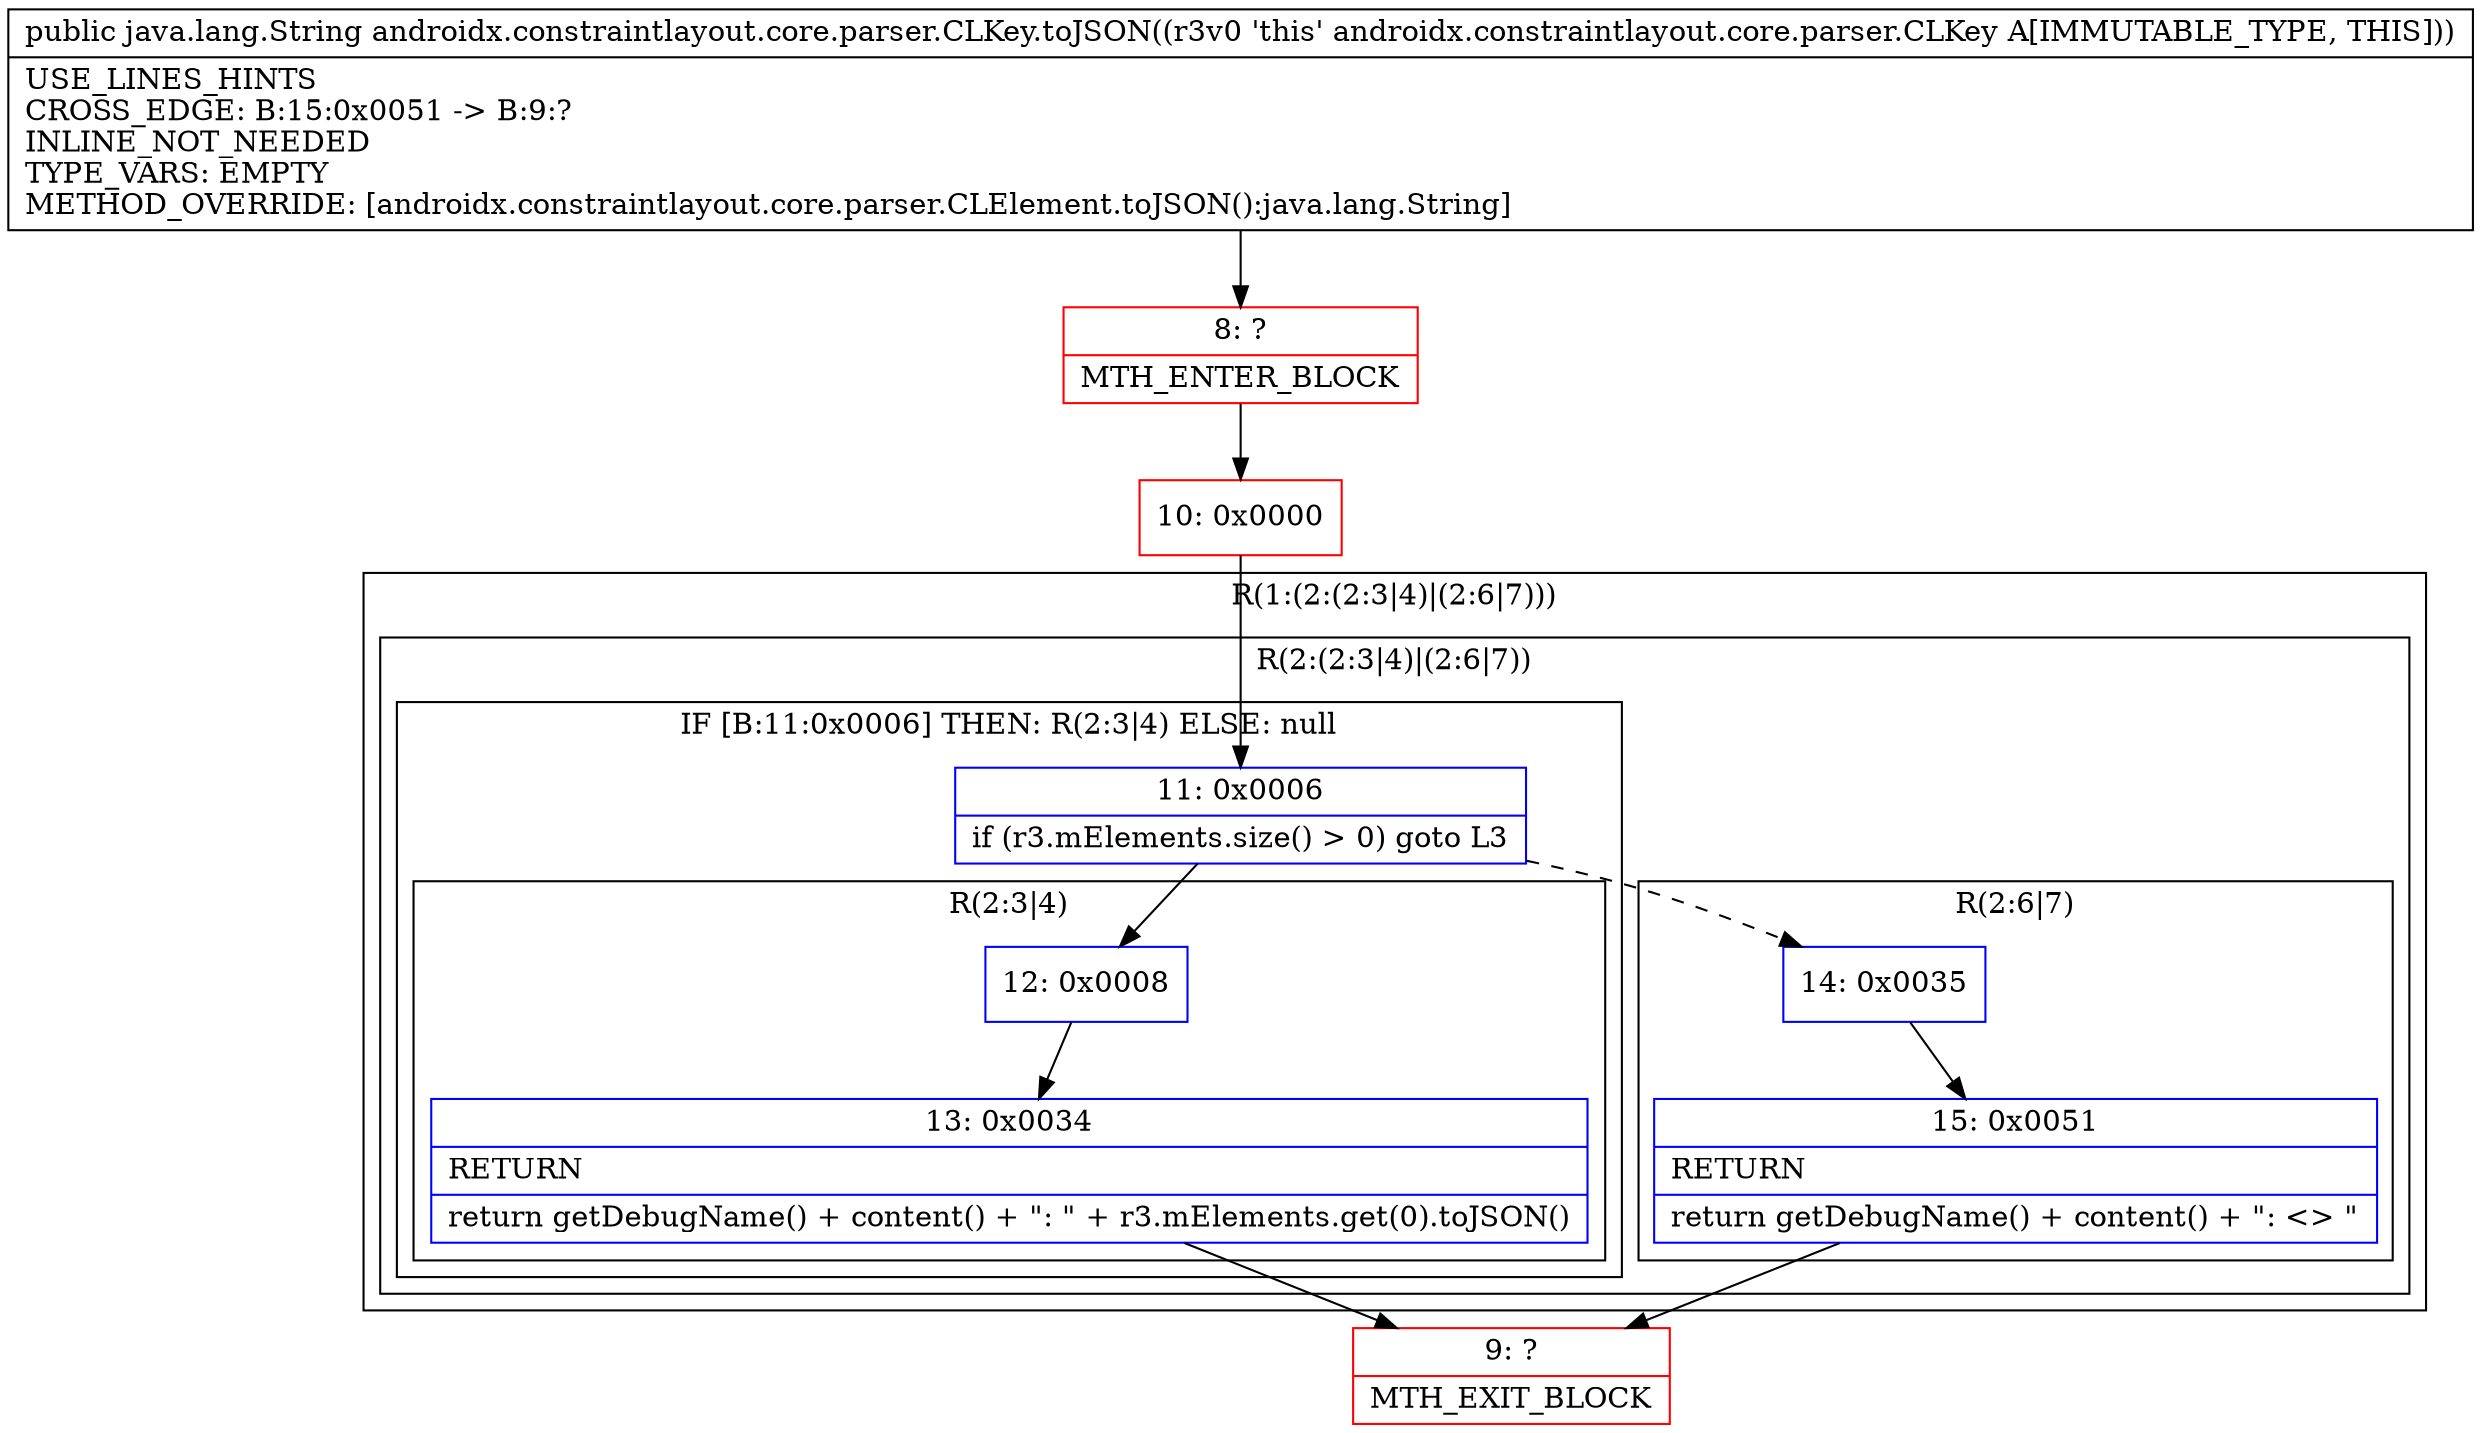 digraph "CFG forandroidx.constraintlayout.core.parser.CLKey.toJSON()Ljava\/lang\/String;" {
subgraph cluster_Region_861799935 {
label = "R(1:(2:(2:3|4)|(2:6|7)))";
node [shape=record,color=blue];
subgraph cluster_Region_1196404940 {
label = "R(2:(2:3|4)|(2:6|7))";
node [shape=record,color=blue];
subgraph cluster_IfRegion_1455324172 {
label = "IF [B:11:0x0006] THEN: R(2:3|4) ELSE: null";
node [shape=record,color=blue];
Node_11 [shape=record,label="{11\:\ 0x0006|if (r3.mElements.size() \> 0) goto L3\l}"];
subgraph cluster_Region_1049634083 {
label = "R(2:3|4)";
node [shape=record,color=blue];
Node_12 [shape=record,label="{12\:\ 0x0008}"];
Node_13 [shape=record,label="{13\:\ 0x0034|RETURN\l|return getDebugName() + content() + \": \" + r3.mElements.get(0).toJSON()\l}"];
}
}
subgraph cluster_Region_2107813619 {
label = "R(2:6|7)";
node [shape=record,color=blue];
Node_14 [shape=record,label="{14\:\ 0x0035}"];
Node_15 [shape=record,label="{15\:\ 0x0051|RETURN\l|return getDebugName() + content() + \": \<\> \"\l}"];
}
}
}
Node_8 [shape=record,color=red,label="{8\:\ ?|MTH_ENTER_BLOCK\l}"];
Node_10 [shape=record,color=red,label="{10\:\ 0x0000}"];
Node_9 [shape=record,color=red,label="{9\:\ ?|MTH_EXIT_BLOCK\l}"];
MethodNode[shape=record,label="{public java.lang.String androidx.constraintlayout.core.parser.CLKey.toJSON((r3v0 'this' androidx.constraintlayout.core.parser.CLKey A[IMMUTABLE_TYPE, THIS]))  | USE_LINES_HINTS\lCROSS_EDGE: B:15:0x0051 \-\> B:9:?\lINLINE_NOT_NEEDED\lTYPE_VARS: EMPTY\lMETHOD_OVERRIDE: [androidx.constraintlayout.core.parser.CLElement.toJSON():java.lang.String]\l}"];
MethodNode -> Node_8;Node_11 -> Node_12;
Node_11 -> Node_14[style=dashed];
Node_12 -> Node_13;
Node_13 -> Node_9;
Node_14 -> Node_15;
Node_15 -> Node_9;
Node_8 -> Node_10;
Node_10 -> Node_11;
}

